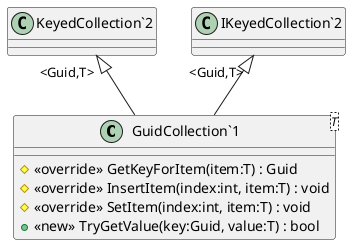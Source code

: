 @startuml
class "GuidCollection`1"<T> {
    # <<override>> GetKeyForItem(item:T) : Guid
    # <<override>> InsertItem(index:int, item:T) : void
    # <<override>> SetItem(index:int, item:T) : void
    + <<new>> TryGetValue(key:Guid, value:T) : bool
}
"KeyedCollection`2" "<Guid,T>" <|-- "GuidCollection`1"
"IKeyedCollection`2" "<Guid,T>" <|-- "GuidCollection`1"
@enduml
